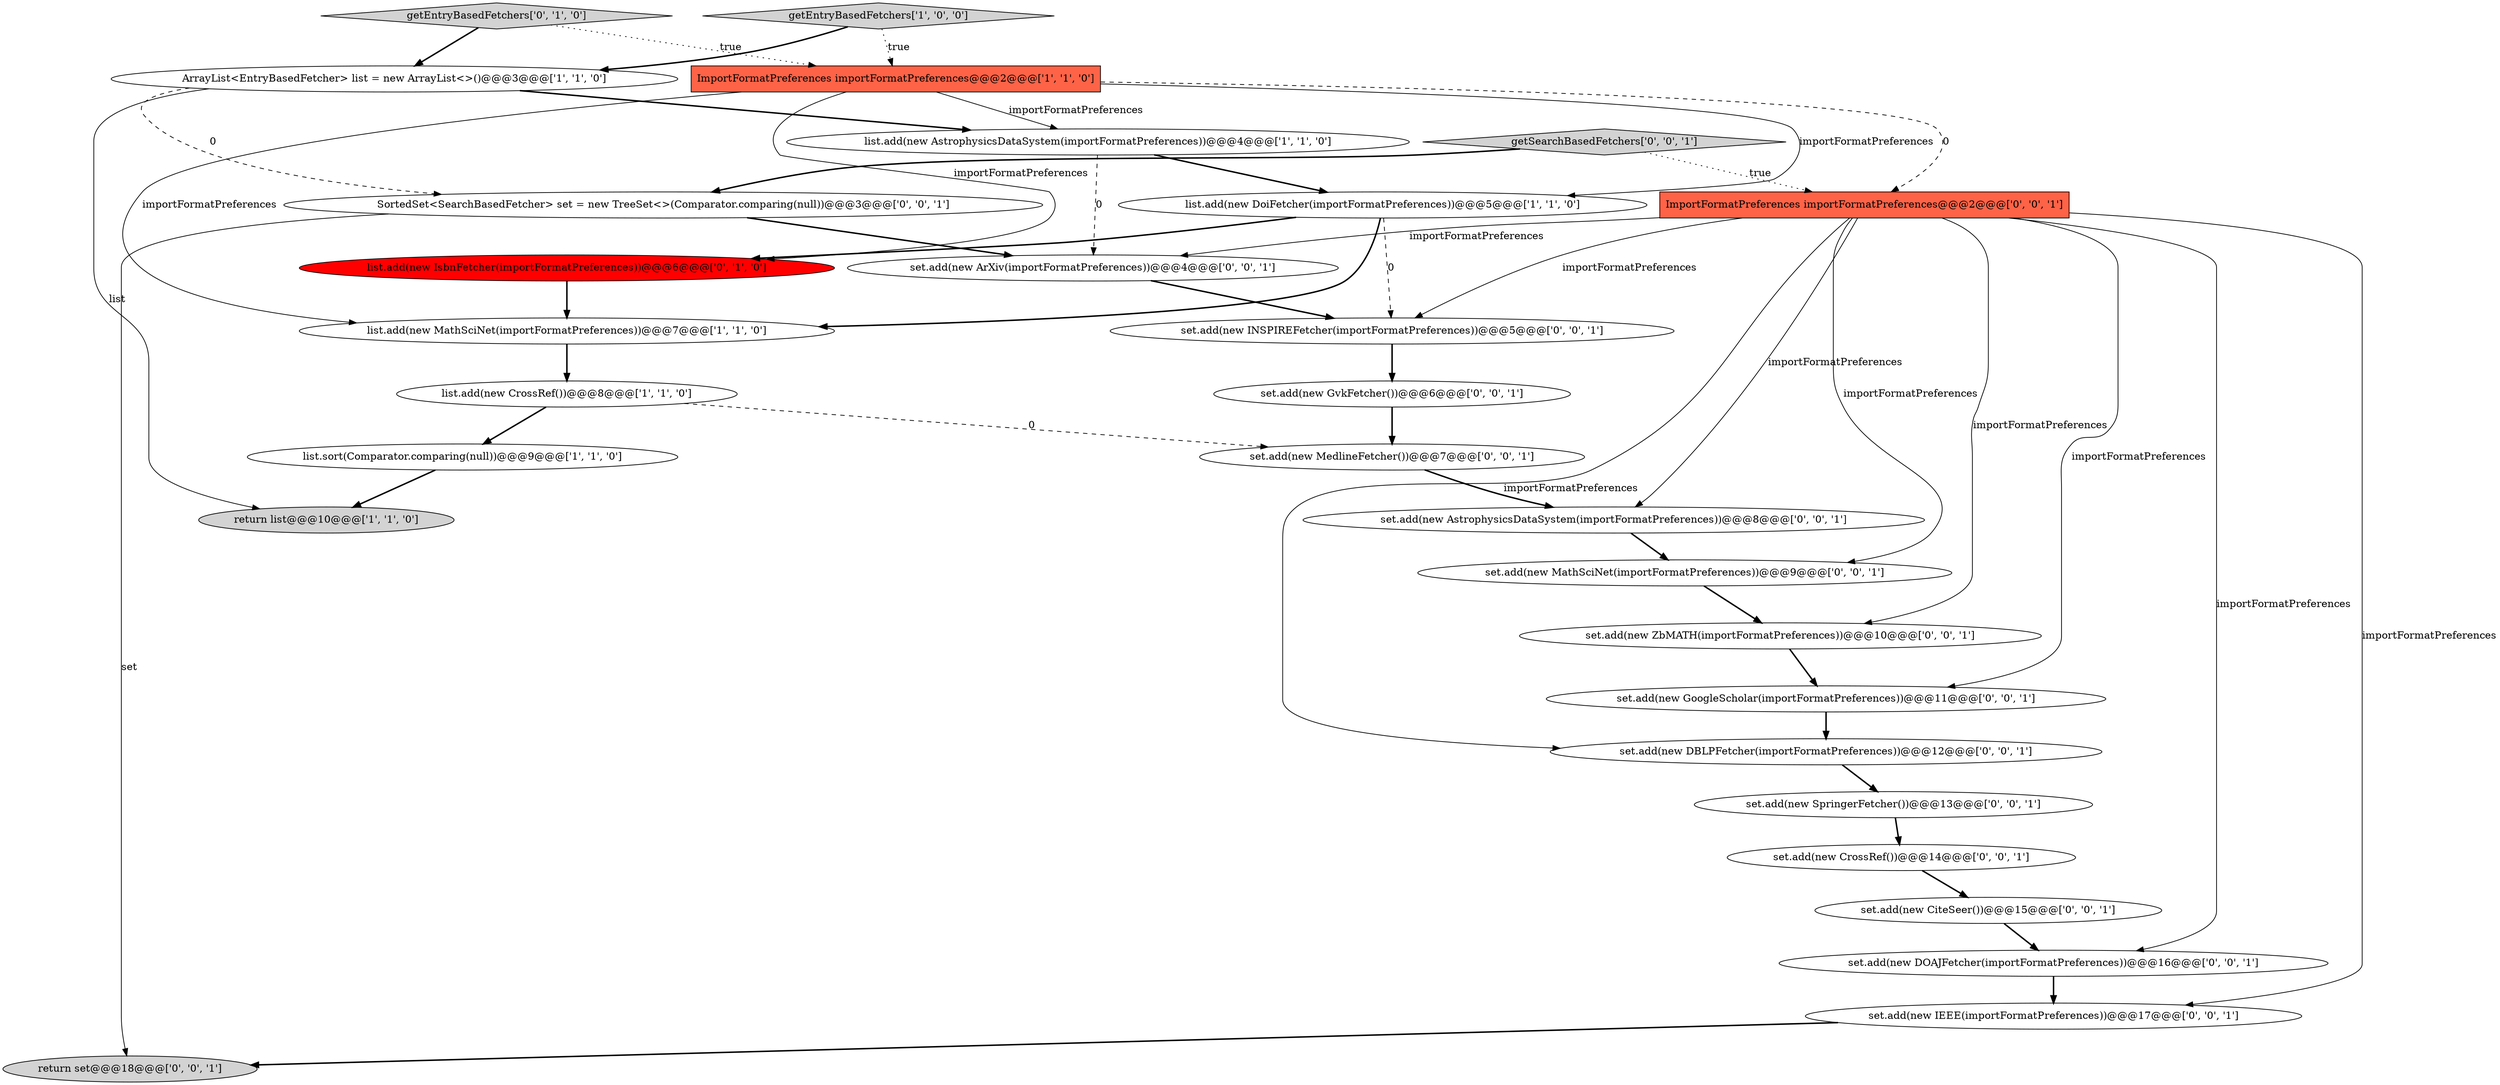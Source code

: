 digraph {
5 [style = filled, label = "list.sort(Comparator.comparing(null))@@@9@@@['1', '1', '0']", fillcolor = white, shape = ellipse image = "AAA0AAABBB1BBB"];
12 [style = filled, label = "getSearchBasedFetchers['0', '0', '1']", fillcolor = lightgray, shape = diamond image = "AAA0AAABBB3BBB"];
9 [style = filled, label = "getEntryBasedFetchers['0', '1', '0']", fillcolor = lightgray, shape = diamond image = "AAA0AAABBB2BBB"];
14 [style = filled, label = "set.add(new ZbMATH(importFormatPreferences))@@@10@@@['0', '0', '1']", fillcolor = white, shape = ellipse image = "AAA0AAABBB3BBB"];
23 [style = filled, label = "set.add(new MedlineFetcher())@@@7@@@['0', '0', '1']", fillcolor = white, shape = ellipse image = "AAA0AAABBB3BBB"];
1 [style = filled, label = "getEntryBasedFetchers['1', '0', '0']", fillcolor = lightgray, shape = diamond image = "AAA0AAABBB1BBB"];
26 [style = filled, label = "set.add(new DBLPFetcher(importFormatPreferences))@@@12@@@['0', '0', '1']", fillcolor = white, shape = ellipse image = "AAA0AAABBB3BBB"];
3 [style = filled, label = "list.add(new CrossRef())@@@8@@@['1', '1', '0']", fillcolor = white, shape = ellipse image = "AAA0AAABBB1BBB"];
20 [style = filled, label = "set.add(new CiteSeer())@@@15@@@['0', '0', '1']", fillcolor = white, shape = ellipse image = "AAA0AAABBB3BBB"];
0 [style = filled, label = "return list@@@10@@@['1', '1', '0']", fillcolor = lightgray, shape = ellipse image = "AAA0AAABBB1BBB"];
15 [style = filled, label = "set.add(new AstrophysicsDataSystem(importFormatPreferences))@@@8@@@['0', '0', '1']", fillcolor = white, shape = ellipse image = "AAA0AAABBB3BBB"];
10 [style = filled, label = "list.add(new IsbnFetcher(importFormatPreferences))@@@6@@@['0', '1', '0']", fillcolor = red, shape = ellipse image = "AAA1AAABBB2BBB"];
17 [style = filled, label = "set.add(new ArXiv(importFormatPreferences))@@@4@@@['0', '0', '1']", fillcolor = white, shape = ellipse image = "AAA0AAABBB3BBB"];
19 [style = filled, label = "set.add(new DOAJFetcher(importFormatPreferences))@@@16@@@['0', '0', '1']", fillcolor = white, shape = ellipse image = "AAA0AAABBB3BBB"];
6 [style = filled, label = "list.add(new DoiFetcher(importFormatPreferences))@@@5@@@['1', '1', '0']", fillcolor = white, shape = ellipse image = "AAA0AAABBB1BBB"];
11 [style = filled, label = "set.add(new GvkFetcher())@@@6@@@['0', '0', '1']", fillcolor = white, shape = ellipse image = "AAA0AAABBB3BBB"];
28 [style = filled, label = "set.add(new IEEE(importFormatPreferences))@@@17@@@['0', '0', '1']", fillcolor = white, shape = ellipse image = "AAA0AAABBB3BBB"];
4 [style = filled, label = "ArrayList<EntryBasedFetcher> list = new ArrayList<>()@@@3@@@['1', '1', '0']", fillcolor = white, shape = ellipse image = "AAA0AAABBB1BBB"];
16 [style = filled, label = "set.add(new CrossRef())@@@14@@@['0', '0', '1']", fillcolor = white, shape = ellipse image = "AAA0AAABBB3BBB"];
27 [style = filled, label = "return set@@@18@@@['0', '0', '1']", fillcolor = lightgray, shape = ellipse image = "AAA0AAABBB3BBB"];
25 [style = filled, label = "SortedSet<SearchBasedFetcher> set = new TreeSet<>(Comparator.comparing(null))@@@3@@@['0', '0', '1']", fillcolor = white, shape = ellipse image = "AAA0AAABBB3BBB"];
13 [style = filled, label = "set.add(new GoogleScholar(importFormatPreferences))@@@11@@@['0', '0', '1']", fillcolor = white, shape = ellipse image = "AAA0AAABBB3BBB"];
2 [style = filled, label = "list.add(new AstrophysicsDataSystem(importFormatPreferences))@@@4@@@['1', '1', '0']", fillcolor = white, shape = ellipse image = "AAA0AAABBB1BBB"];
24 [style = filled, label = "set.add(new SpringerFetcher())@@@13@@@['0', '0', '1']", fillcolor = white, shape = ellipse image = "AAA0AAABBB3BBB"];
7 [style = filled, label = "list.add(new MathSciNet(importFormatPreferences))@@@7@@@['1', '1', '0']", fillcolor = white, shape = ellipse image = "AAA0AAABBB1BBB"];
18 [style = filled, label = "set.add(new MathSciNet(importFormatPreferences))@@@9@@@['0', '0', '1']", fillcolor = white, shape = ellipse image = "AAA0AAABBB3BBB"];
21 [style = filled, label = "ImportFormatPreferences importFormatPreferences@@@2@@@['0', '0', '1']", fillcolor = tomato, shape = box image = "AAA0AAABBB3BBB"];
22 [style = filled, label = "set.add(new INSPIREFetcher(importFormatPreferences))@@@5@@@['0', '0', '1']", fillcolor = white, shape = ellipse image = "AAA0AAABBB3BBB"];
8 [style = filled, label = "ImportFormatPreferences importFormatPreferences@@@2@@@['1', '1', '0']", fillcolor = tomato, shape = box image = "AAA0AAABBB1BBB"];
8->2 [style = solid, label="importFormatPreferences"];
1->4 [style = bold, label=""];
21->18 [style = solid, label="importFormatPreferences"];
2->6 [style = bold, label=""];
9->4 [style = bold, label=""];
21->19 [style = solid, label="importFormatPreferences"];
8->6 [style = solid, label="importFormatPreferences"];
23->15 [style = bold, label=""];
4->2 [style = bold, label=""];
21->13 [style = solid, label="importFormatPreferences"];
8->21 [style = dashed, label="0"];
8->7 [style = solid, label="importFormatPreferences"];
17->22 [style = bold, label=""];
26->24 [style = bold, label=""];
2->17 [style = dashed, label="0"];
21->17 [style = solid, label="importFormatPreferences"];
10->7 [style = bold, label=""];
25->27 [style = solid, label="set"];
25->17 [style = bold, label=""];
15->18 [style = bold, label=""];
7->3 [style = bold, label=""];
12->21 [style = dotted, label="true"];
6->22 [style = dashed, label="0"];
21->26 [style = solid, label="importFormatPreferences"];
9->8 [style = dotted, label="true"];
4->25 [style = dashed, label="0"];
3->23 [style = dashed, label="0"];
24->16 [style = bold, label=""];
3->5 [style = bold, label=""];
8->10 [style = solid, label="importFormatPreferences"];
5->0 [style = bold, label=""];
13->26 [style = bold, label=""];
21->22 [style = solid, label="importFormatPreferences"];
12->25 [style = bold, label=""];
6->10 [style = bold, label=""];
1->8 [style = dotted, label="true"];
21->15 [style = solid, label="importFormatPreferences"];
19->28 [style = bold, label=""];
21->28 [style = solid, label="importFormatPreferences"];
14->13 [style = bold, label=""];
28->27 [style = bold, label=""];
6->7 [style = bold, label=""];
20->19 [style = bold, label=""];
4->0 [style = solid, label="list"];
16->20 [style = bold, label=""];
11->23 [style = bold, label=""];
18->14 [style = bold, label=""];
22->11 [style = bold, label=""];
21->14 [style = solid, label="importFormatPreferences"];
}
